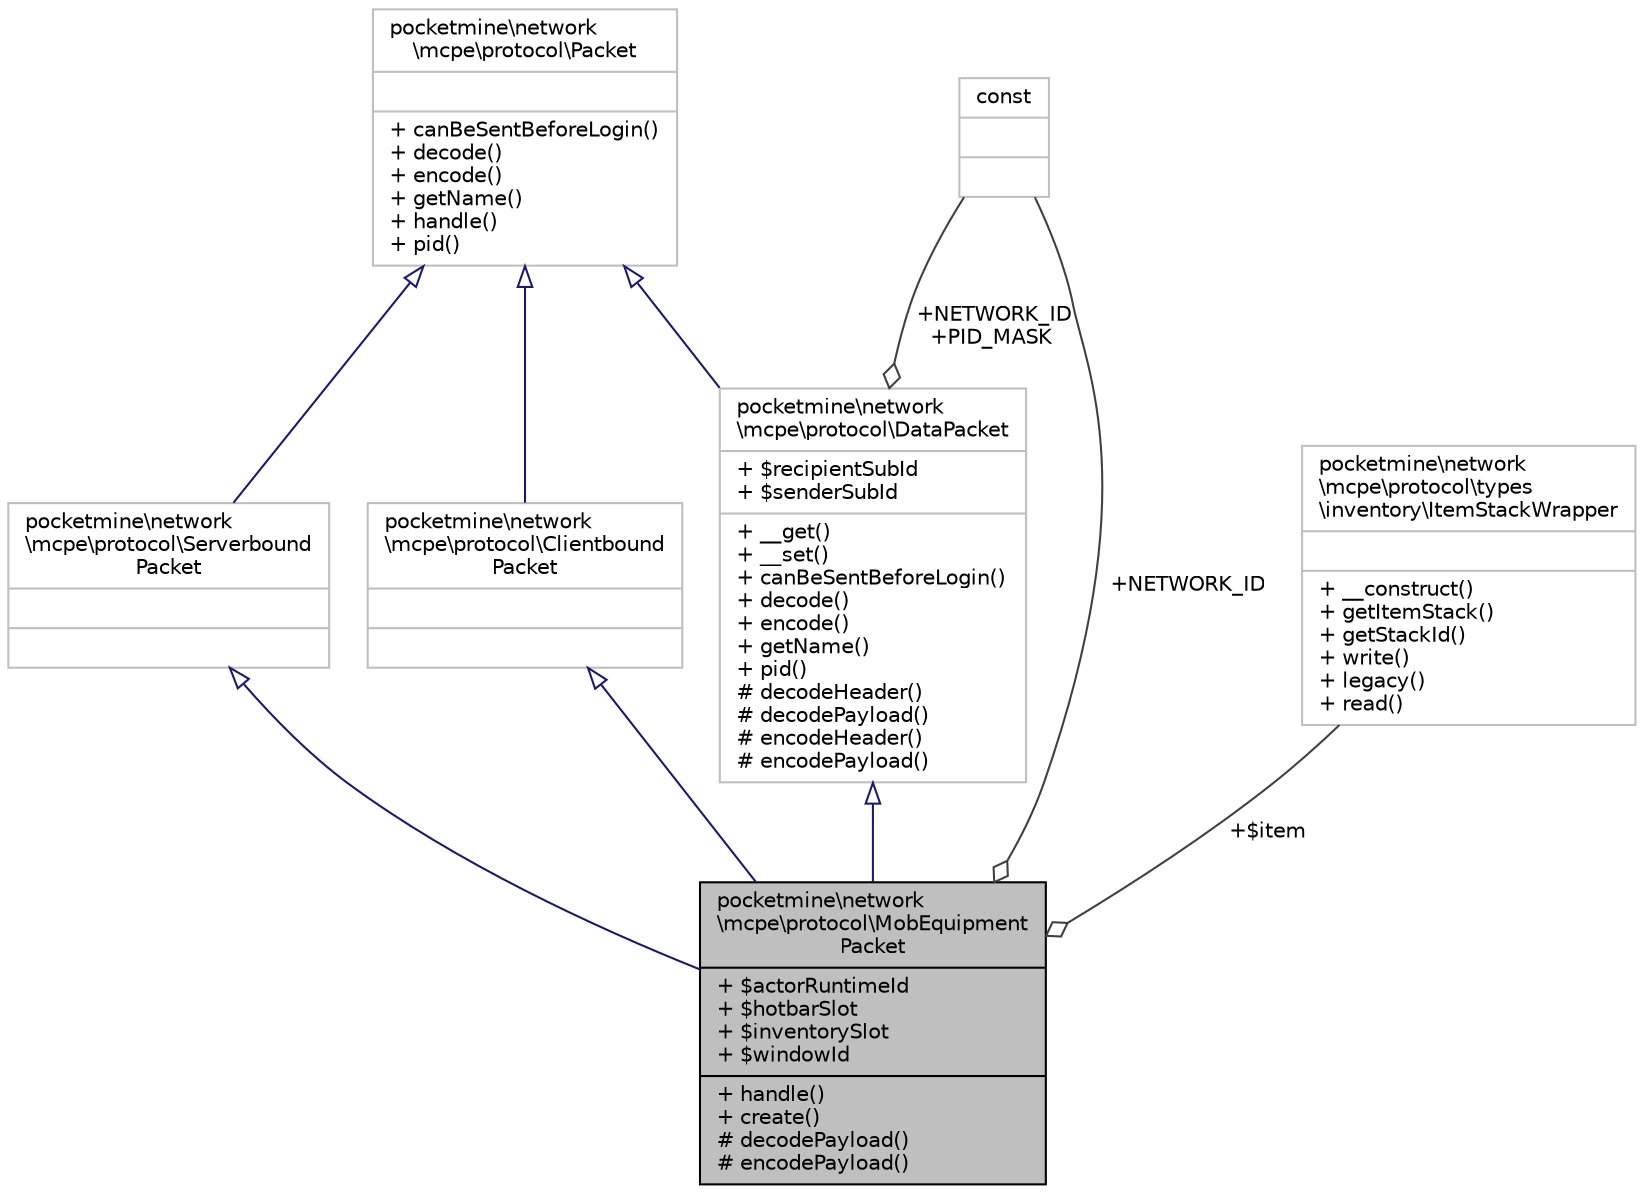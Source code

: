 digraph "pocketmine\network\mcpe\protocol\MobEquipmentPacket"
{
 // INTERACTIVE_SVG=YES
 // LATEX_PDF_SIZE
  edge [fontname="Helvetica",fontsize="10",labelfontname="Helvetica",labelfontsize="10"];
  node [fontname="Helvetica",fontsize="10",shape=record];
  Node1 [label="{pocketmine\\network\l\\mcpe\\protocol\\MobEquipment\lPacket\n|+ $actorRuntimeId\l+ $hotbarSlot\l+ $inventorySlot\l+ $windowId\l|+ handle()\l+ create()\l# decodePayload()\l# encodePayload()\l}",height=0.2,width=0.4,color="black", fillcolor="grey75", style="filled", fontcolor="black",tooltip=" "];
  Node2 -> Node1 [dir="back",color="midnightblue",fontsize="10",style="solid",arrowtail="onormal",fontname="Helvetica"];
  Node2 [label="{pocketmine\\network\l\\mcpe\\protocol\\DataPacket\n|+ $recipientSubId\l+ $senderSubId\l|+ __get()\l+ __set()\l+ canBeSentBeforeLogin()\l+ decode()\l+ encode()\l+ getName()\l+ pid()\l# decodeHeader()\l# decodePayload()\l# encodeHeader()\l# encodePayload()\l}",height=0.2,width=0.4,color="grey75", fillcolor="white", style="filled",URL="$d1/ddb/classpocketmine_1_1network_1_1mcpe_1_1protocol_1_1_data_packet.html",tooltip=" "];
  Node3 -> Node2 [dir="back",color="midnightblue",fontsize="10",style="solid",arrowtail="onormal",fontname="Helvetica"];
  Node3 [label="{pocketmine\\network\l\\mcpe\\protocol\\Packet\n||+ canBeSentBeforeLogin()\l+ decode()\l+ encode()\l+ getName()\l+ handle()\l+ pid()\l}",height=0.2,width=0.4,color="grey75", fillcolor="white", style="filled",URL="$d4/d5d/interfacepocketmine_1_1network_1_1mcpe_1_1protocol_1_1_packet.html",tooltip=" "];
  Node4 -> Node2 [color="grey25",fontsize="10",style="solid",label=" +NETWORK_ID\n+PID_MASK" ,arrowhead="odiamond",fontname="Helvetica"];
  Node4 [label="{const\n||}",height=0.2,width=0.4,color="grey75", fillcolor="white", style="filled",tooltip=" "];
  Node5 -> Node1 [dir="back",color="midnightblue",fontsize="10",style="solid",arrowtail="onormal",fontname="Helvetica"];
  Node5 [label="{pocketmine\\network\l\\mcpe\\protocol\\Clientbound\lPacket\n||}",height=0.2,width=0.4,color="grey75", fillcolor="white", style="filled",URL="$da/d77/interfacepocketmine_1_1network_1_1mcpe_1_1protocol_1_1_clientbound_packet.html",tooltip=" "];
  Node3 -> Node5 [dir="back",color="midnightblue",fontsize="10",style="solid",arrowtail="onormal",fontname="Helvetica"];
  Node6 -> Node1 [dir="back",color="midnightblue",fontsize="10",style="solid",arrowtail="onormal",fontname="Helvetica"];
  Node6 [label="{pocketmine\\network\l\\mcpe\\protocol\\Serverbound\lPacket\n||}",height=0.2,width=0.4,color="grey75", fillcolor="white", style="filled",URL="$dd/de6/interfacepocketmine_1_1network_1_1mcpe_1_1protocol_1_1_serverbound_packet.html",tooltip=" "];
  Node3 -> Node6 [dir="back",color="midnightblue",fontsize="10",style="solid",arrowtail="onormal",fontname="Helvetica"];
  Node4 -> Node1 [color="grey25",fontsize="10",style="solid",label=" +NETWORK_ID" ,arrowhead="odiamond",fontname="Helvetica"];
  Node7 -> Node1 [color="grey25",fontsize="10",style="solid",label=" +$item" ,arrowhead="odiamond",fontname="Helvetica"];
  Node7 [label="{pocketmine\\network\l\\mcpe\\protocol\\types\l\\inventory\\ItemStackWrapper\n||+ __construct()\l+ getItemStack()\l+ getStackId()\l+ write()\l+ legacy()\l+ read()\l}",height=0.2,width=0.4,color="grey75", fillcolor="white", style="filled",URL="$dd/ded/classpocketmine_1_1network_1_1mcpe_1_1protocol_1_1types_1_1inventory_1_1_item_stack_wrapper.html",tooltip=" "];
}
